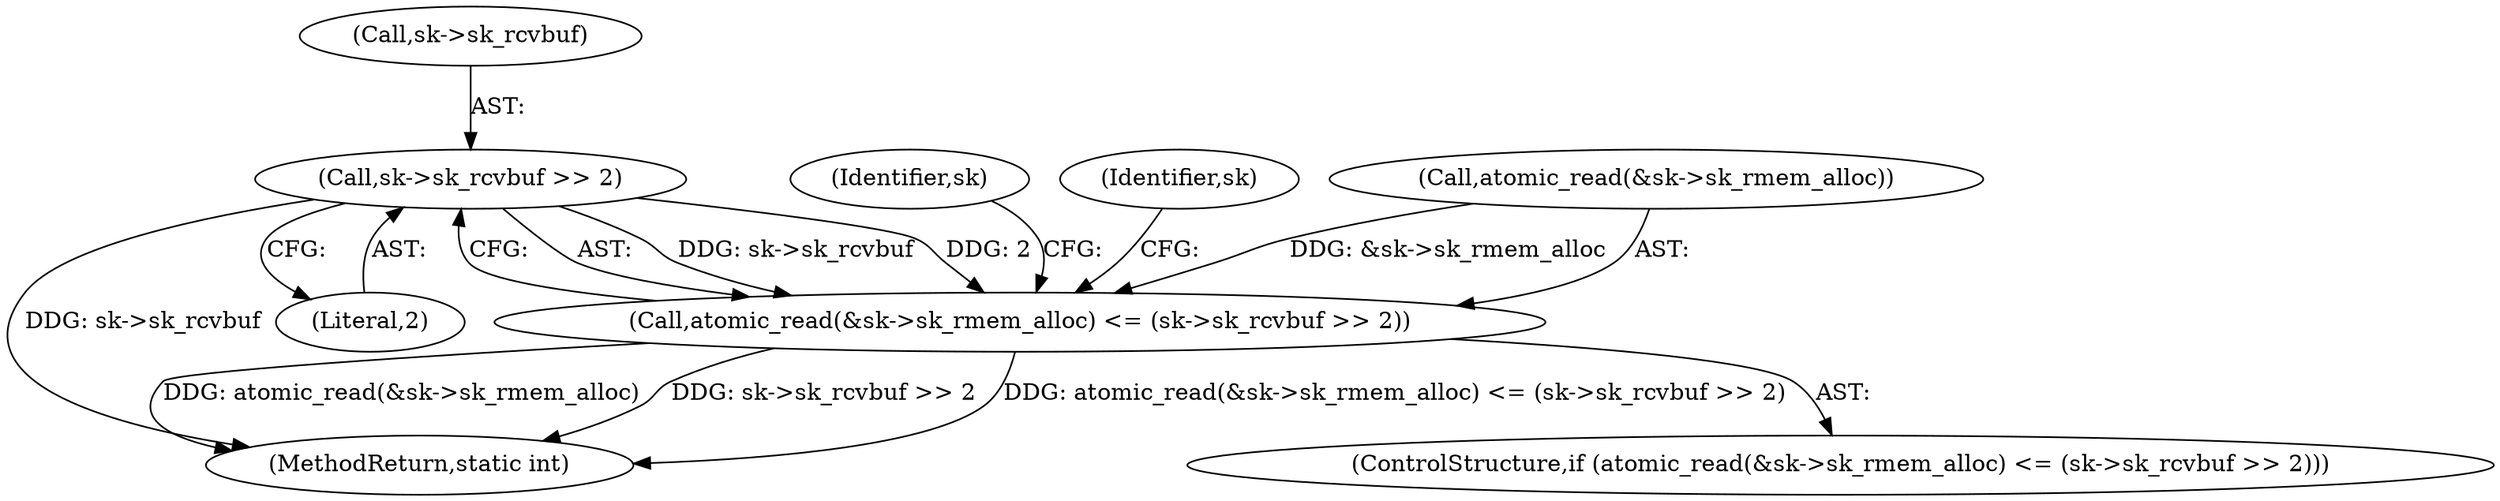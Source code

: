 digraph "0_linux_f3d3342602f8bcbf37d7c46641cb9bca7618eb1c_9@pointer" {
"1000165" [label="(Call,sk->sk_rcvbuf >> 2)"];
"1000159" [label="(Call,atomic_read(&sk->sk_rmem_alloc) <= (sk->sk_rcvbuf >> 2))"];
"1000173" [label="(Identifier,sk)"];
"1000166" [label="(Call,sk->sk_rcvbuf)"];
"1000176" [label="(Identifier,sk)"];
"1000159" [label="(Call,atomic_read(&sk->sk_rmem_alloc) <= (sk->sk_rcvbuf >> 2))"];
"1000160" [label="(Call,atomic_read(&sk->sk_rmem_alloc))"];
"1000179" [label="(MethodReturn,static int)"];
"1000158" [label="(ControlStructure,if (atomic_read(&sk->sk_rmem_alloc) <= (sk->sk_rcvbuf >> 2)))"];
"1000169" [label="(Literal,2)"];
"1000165" [label="(Call,sk->sk_rcvbuf >> 2)"];
"1000165" -> "1000159"  [label="AST: "];
"1000165" -> "1000169"  [label="CFG: "];
"1000166" -> "1000165"  [label="AST: "];
"1000169" -> "1000165"  [label="AST: "];
"1000159" -> "1000165"  [label="CFG: "];
"1000165" -> "1000179"  [label="DDG: sk->sk_rcvbuf"];
"1000165" -> "1000159"  [label="DDG: sk->sk_rcvbuf"];
"1000165" -> "1000159"  [label="DDG: 2"];
"1000159" -> "1000158"  [label="AST: "];
"1000160" -> "1000159"  [label="AST: "];
"1000173" -> "1000159"  [label="CFG: "];
"1000176" -> "1000159"  [label="CFG: "];
"1000159" -> "1000179"  [label="DDG: atomic_read(&sk->sk_rmem_alloc) <= (sk->sk_rcvbuf >> 2)"];
"1000159" -> "1000179"  [label="DDG: atomic_read(&sk->sk_rmem_alloc)"];
"1000159" -> "1000179"  [label="DDG: sk->sk_rcvbuf >> 2"];
"1000160" -> "1000159"  [label="DDG: &sk->sk_rmem_alloc"];
}
